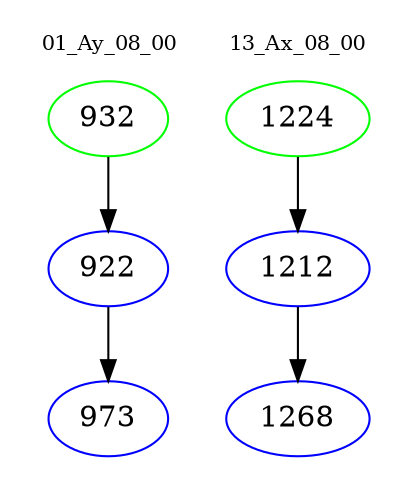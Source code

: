 digraph{
subgraph cluster_0 {
color = white
label = "01_Ay_08_00";
fontsize=10;
T0_932 [label="932", color="green"]
T0_932 -> T0_922 [color="black"]
T0_922 [label="922", color="blue"]
T0_922 -> T0_973 [color="black"]
T0_973 [label="973", color="blue"]
}
subgraph cluster_1 {
color = white
label = "13_Ax_08_00";
fontsize=10;
T1_1224 [label="1224", color="green"]
T1_1224 -> T1_1212 [color="black"]
T1_1212 [label="1212", color="blue"]
T1_1212 -> T1_1268 [color="black"]
T1_1268 [label="1268", color="blue"]
}
}
